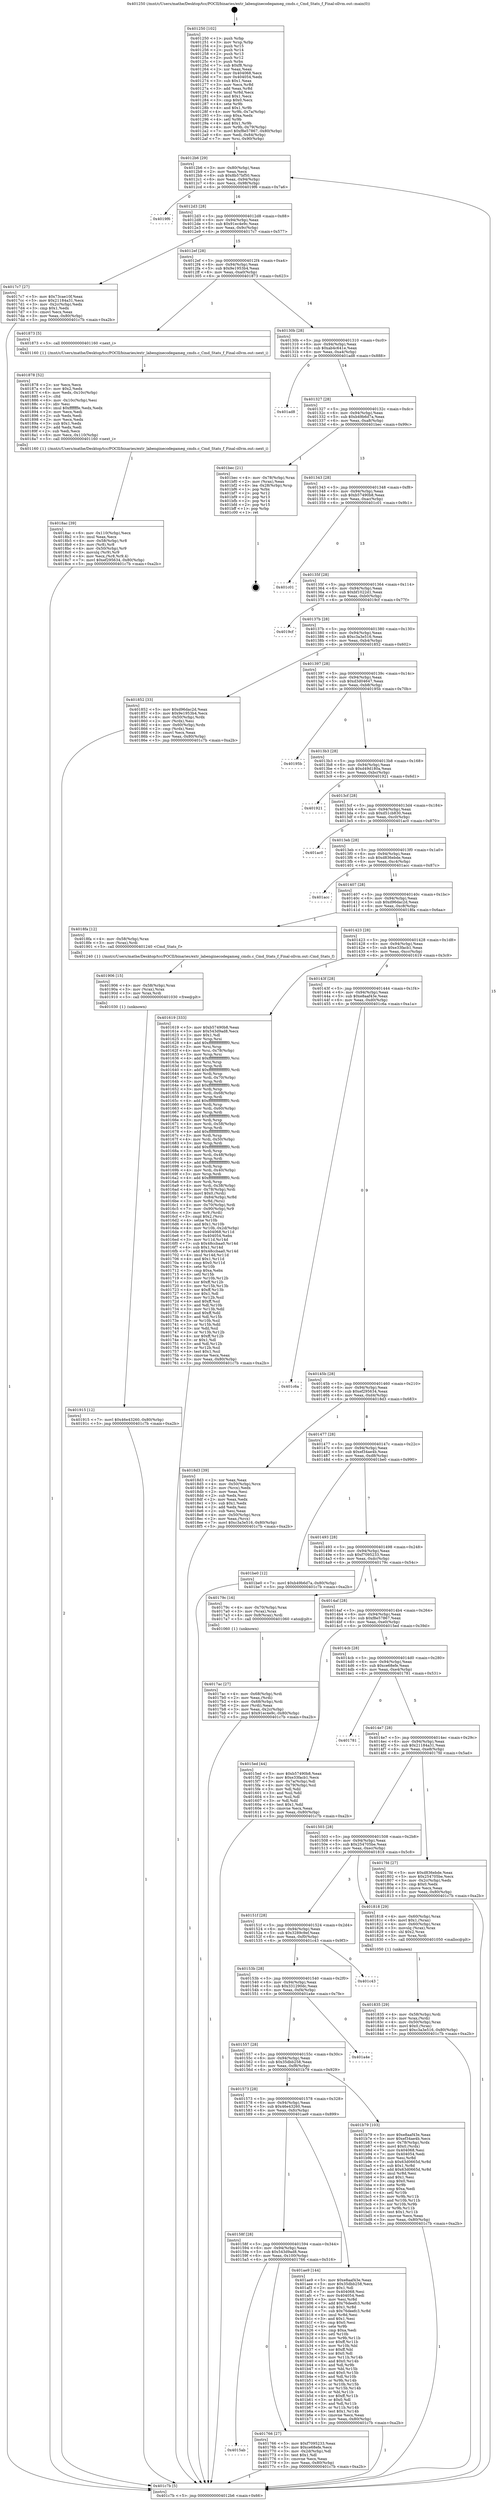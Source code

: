 digraph "0x401250" {
  label = "0x401250 (/mnt/c/Users/mathe/Desktop/tcc/POCII/binaries/extr_labenginecodegameg_cmds.c_Cmd_Stats_f_Final-ollvm.out::main(0))"
  labelloc = "t"
  node[shape=record]

  Entry [label="",width=0.3,height=0.3,shape=circle,fillcolor=black,style=filled]
  "0x4012b6" [label="{
     0x4012b6 [29]\l
     | [instrs]\l
     &nbsp;&nbsp;0x4012b6 \<+3\>: mov -0x80(%rbp),%eax\l
     &nbsp;&nbsp;0x4012b9 \<+2\>: mov %eax,%ecx\l
     &nbsp;&nbsp;0x4012bb \<+6\>: sub $0x8b57bf50,%ecx\l
     &nbsp;&nbsp;0x4012c1 \<+6\>: mov %eax,-0x94(%rbp)\l
     &nbsp;&nbsp;0x4012c7 \<+6\>: mov %ecx,-0x98(%rbp)\l
     &nbsp;&nbsp;0x4012cd \<+6\>: je 00000000004019f6 \<main+0x7a6\>\l
  }"]
  "0x4019f6" [label="{
     0x4019f6\l
  }", style=dashed]
  "0x4012d3" [label="{
     0x4012d3 [28]\l
     | [instrs]\l
     &nbsp;&nbsp;0x4012d3 \<+5\>: jmp 00000000004012d8 \<main+0x88\>\l
     &nbsp;&nbsp;0x4012d8 \<+6\>: mov -0x94(%rbp),%eax\l
     &nbsp;&nbsp;0x4012de \<+5\>: sub $0x91ec4e9c,%eax\l
     &nbsp;&nbsp;0x4012e3 \<+6\>: mov %eax,-0x9c(%rbp)\l
     &nbsp;&nbsp;0x4012e9 \<+6\>: je 00000000004017c7 \<main+0x577\>\l
  }"]
  Exit [label="",width=0.3,height=0.3,shape=circle,fillcolor=black,style=filled,peripheries=2]
  "0x4017c7" [label="{
     0x4017c7 [27]\l
     | [instrs]\l
     &nbsp;&nbsp;0x4017c7 \<+5\>: mov $0x73cae10f,%eax\l
     &nbsp;&nbsp;0x4017cc \<+5\>: mov $0x21184a31,%ecx\l
     &nbsp;&nbsp;0x4017d1 \<+3\>: mov -0x2c(%rbp),%edx\l
     &nbsp;&nbsp;0x4017d4 \<+3\>: cmp $0x1,%edx\l
     &nbsp;&nbsp;0x4017d7 \<+3\>: cmovl %ecx,%eax\l
     &nbsp;&nbsp;0x4017da \<+3\>: mov %eax,-0x80(%rbp)\l
     &nbsp;&nbsp;0x4017dd \<+5\>: jmp 0000000000401c7b \<main+0xa2b\>\l
  }"]
  "0x4012ef" [label="{
     0x4012ef [28]\l
     | [instrs]\l
     &nbsp;&nbsp;0x4012ef \<+5\>: jmp 00000000004012f4 \<main+0xa4\>\l
     &nbsp;&nbsp;0x4012f4 \<+6\>: mov -0x94(%rbp),%eax\l
     &nbsp;&nbsp;0x4012fa \<+5\>: sub $0x9e1953b4,%eax\l
     &nbsp;&nbsp;0x4012ff \<+6\>: mov %eax,-0xa0(%rbp)\l
     &nbsp;&nbsp;0x401305 \<+6\>: je 0000000000401873 \<main+0x623\>\l
  }"]
  "0x401915" [label="{
     0x401915 [12]\l
     | [instrs]\l
     &nbsp;&nbsp;0x401915 \<+7\>: movl $0x46e43260,-0x80(%rbp)\l
     &nbsp;&nbsp;0x40191c \<+5\>: jmp 0000000000401c7b \<main+0xa2b\>\l
  }"]
  "0x401873" [label="{
     0x401873 [5]\l
     | [instrs]\l
     &nbsp;&nbsp;0x401873 \<+5\>: call 0000000000401160 \<next_i\>\l
     | [calls]\l
     &nbsp;&nbsp;0x401160 \{1\} (/mnt/c/Users/mathe/Desktop/tcc/POCII/binaries/extr_labenginecodegameg_cmds.c_Cmd_Stats_f_Final-ollvm.out::next_i)\l
  }"]
  "0x40130b" [label="{
     0x40130b [28]\l
     | [instrs]\l
     &nbsp;&nbsp;0x40130b \<+5\>: jmp 0000000000401310 \<main+0xc0\>\l
     &nbsp;&nbsp;0x401310 \<+6\>: mov -0x94(%rbp),%eax\l
     &nbsp;&nbsp;0x401316 \<+5\>: sub $0xab4c641e,%eax\l
     &nbsp;&nbsp;0x40131b \<+6\>: mov %eax,-0xa4(%rbp)\l
     &nbsp;&nbsp;0x401321 \<+6\>: je 0000000000401ad8 \<main+0x888\>\l
  }"]
  "0x401906" [label="{
     0x401906 [15]\l
     | [instrs]\l
     &nbsp;&nbsp;0x401906 \<+4\>: mov -0x58(%rbp),%rax\l
     &nbsp;&nbsp;0x40190a \<+3\>: mov (%rax),%rax\l
     &nbsp;&nbsp;0x40190d \<+3\>: mov %rax,%rdi\l
     &nbsp;&nbsp;0x401910 \<+5\>: call 0000000000401030 \<free@plt\>\l
     | [calls]\l
     &nbsp;&nbsp;0x401030 \{1\} (unknown)\l
  }"]
  "0x401ad8" [label="{
     0x401ad8\l
  }", style=dashed]
  "0x401327" [label="{
     0x401327 [28]\l
     | [instrs]\l
     &nbsp;&nbsp;0x401327 \<+5\>: jmp 000000000040132c \<main+0xdc\>\l
     &nbsp;&nbsp;0x40132c \<+6\>: mov -0x94(%rbp),%eax\l
     &nbsp;&nbsp;0x401332 \<+5\>: sub $0xb49b6d7a,%eax\l
     &nbsp;&nbsp;0x401337 \<+6\>: mov %eax,-0xa8(%rbp)\l
     &nbsp;&nbsp;0x40133d \<+6\>: je 0000000000401bec \<main+0x99c\>\l
  }"]
  "0x4018ac" [label="{
     0x4018ac [39]\l
     | [instrs]\l
     &nbsp;&nbsp;0x4018ac \<+6\>: mov -0x110(%rbp),%ecx\l
     &nbsp;&nbsp;0x4018b2 \<+3\>: imul %eax,%ecx\l
     &nbsp;&nbsp;0x4018b5 \<+4\>: mov -0x58(%rbp),%r8\l
     &nbsp;&nbsp;0x4018b9 \<+3\>: mov (%r8),%r8\l
     &nbsp;&nbsp;0x4018bc \<+4\>: mov -0x50(%rbp),%r9\l
     &nbsp;&nbsp;0x4018c0 \<+3\>: movslq (%r9),%r9\l
     &nbsp;&nbsp;0x4018c3 \<+4\>: mov %ecx,(%r8,%r9,4)\l
     &nbsp;&nbsp;0x4018c7 \<+7\>: movl $0xef295634,-0x80(%rbp)\l
     &nbsp;&nbsp;0x4018ce \<+5\>: jmp 0000000000401c7b \<main+0xa2b\>\l
  }"]
  "0x401bec" [label="{
     0x401bec [21]\l
     | [instrs]\l
     &nbsp;&nbsp;0x401bec \<+4\>: mov -0x78(%rbp),%rax\l
     &nbsp;&nbsp;0x401bf0 \<+2\>: mov (%rax),%eax\l
     &nbsp;&nbsp;0x401bf2 \<+4\>: lea -0x28(%rbp),%rsp\l
     &nbsp;&nbsp;0x401bf6 \<+1\>: pop %rbx\l
     &nbsp;&nbsp;0x401bf7 \<+2\>: pop %r12\l
     &nbsp;&nbsp;0x401bf9 \<+2\>: pop %r13\l
     &nbsp;&nbsp;0x401bfb \<+2\>: pop %r14\l
     &nbsp;&nbsp;0x401bfd \<+2\>: pop %r15\l
     &nbsp;&nbsp;0x401bff \<+1\>: pop %rbp\l
     &nbsp;&nbsp;0x401c00 \<+1\>: ret\l
  }"]
  "0x401343" [label="{
     0x401343 [28]\l
     | [instrs]\l
     &nbsp;&nbsp;0x401343 \<+5\>: jmp 0000000000401348 \<main+0xf8\>\l
     &nbsp;&nbsp;0x401348 \<+6\>: mov -0x94(%rbp),%eax\l
     &nbsp;&nbsp;0x40134e \<+5\>: sub $0xb57490b8,%eax\l
     &nbsp;&nbsp;0x401353 \<+6\>: mov %eax,-0xac(%rbp)\l
     &nbsp;&nbsp;0x401359 \<+6\>: je 0000000000401c01 \<main+0x9b1\>\l
  }"]
  "0x401878" [label="{
     0x401878 [52]\l
     | [instrs]\l
     &nbsp;&nbsp;0x401878 \<+2\>: xor %ecx,%ecx\l
     &nbsp;&nbsp;0x40187a \<+5\>: mov $0x2,%edx\l
     &nbsp;&nbsp;0x40187f \<+6\>: mov %edx,-0x10c(%rbp)\l
     &nbsp;&nbsp;0x401885 \<+1\>: cltd\l
     &nbsp;&nbsp;0x401886 \<+6\>: mov -0x10c(%rbp),%esi\l
     &nbsp;&nbsp;0x40188c \<+2\>: idiv %esi\l
     &nbsp;&nbsp;0x40188e \<+6\>: imul $0xfffffffe,%edx,%edx\l
     &nbsp;&nbsp;0x401894 \<+2\>: mov %ecx,%edi\l
     &nbsp;&nbsp;0x401896 \<+2\>: sub %edx,%edi\l
     &nbsp;&nbsp;0x401898 \<+2\>: mov %ecx,%edx\l
     &nbsp;&nbsp;0x40189a \<+3\>: sub $0x1,%edx\l
     &nbsp;&nbsp;0x40189d \<+2\>: add %edx,%edi\l
     &nbsp;&nbsp;0x40189f \<+2\>: sub %edi,%ecx\l
     &nbsp;&nbsp;0x4018a1 \<+6\>: mov %ecx,-0x110(%rbp)\l
     &nbsp;&nbsp;0x4018a7 \<+5\>: call 0000000000401160 \<next_i\>\l
     | [calls]\l
     &nbsp;&nbsp;0x401160 \{1\} (/mnt/c/Users/mathe/Desktop/tcc/POCII/binaries/extr_labenginecodegameg_cmds.c_Cmd_Stats_f_Final-ollvm.out::next_i)\l
  }"]
  "0x401c01" [label="{
     0x401c01\l
  }", style=dashed]
  "0x40135f" [label="{
     0x40135f [28]\l
     | [instrs]\l
     &nbsp;&nbsp;0x40135f \<+5\>: jmp 0000000000401364 \<main+0x114\>\l
     &nbsp;&nbsp;0x401364 \<+6\>: mov -0x94(%rbp),%eax\l
     &nbsp;&nbsp;0x40136a \<+5\>: sub $0xbf1022d1,%eax\l
     &nbsp;&nbsp;0x40136f \<+6\>: mov %eax,-0xb0(%rbp)\l
     &nbsp;&nbsp;0x401375 \<+6\>: je 00000000004019cf \<main+0x77f\>\l
  }"]
  "0x401835" [label="{
     0x401835 [29]\l
     | [instrs]\l
     &nbsp;&nbsp;0x401835 \<+4\>: mov -0x58(%rbp),%rdi\l
     &nbsp;&nbsp;0x401839 \<+3\>: mov %rax,(%rdi)\l
     &nbsp;&nbsp;0x40183c \<+4\>: mov -0x50(%rbp),%rax\l
     &nbsp;&nbsp;0x401840 \<+6\>: movl $0x0,(%rax)\l
     &nbsp;&nbsp;0x401846 \<+7\>: movl $0xc3a3e516,-0x80(%rbp)\l
     &nbsp;&nbsp;0x40184d \<+5\>: jmp 0000000000401c7b \<main+0xa2b\>\l
  }"]
  "0x4019cf" [label="{
     0x4019cf\l
  }", style=dashed]
  "0x40137b" [label="{
     0x40137b [28]\l
     | [instrs]\l
     &nbsp;&nbsp;0x40137b \<+5\>: jmp 0000000000401380 \<main+0x130\>\l
     &nbsp;&nbsp;0x401380 \<+6\>: mov -0x94(%rbp),%eax\l
     &nbsp;&nbsp;0x401386 \<+5\>: sub $0xc3a3e516,%eax\l
     &nbsp;&nbsp;0x40138b \<+6\>: mov %eax,-0xb4(%rbp)\l
     &nbsp;&nbsp;0x401391 \<+6\>: je 0000000000401852 \<main+0x602\>\l
  }"]
  "0x4017ac" [label="{
     0x4017ac [27]\l
     | [instrs]\l
     &nbsp;&nbsp;0x4017ac \<+4\>: mov -0x68(%rbp),%rdi\l
     &nbsp;&nbsp;0x4017b0 \<+2\>: mov %eax,(%rdi)\l
     &nbsp;&nbsp;0x4017b2 \<+4\>: mov -0x68(%rbp),%rdi\l
     &nbsp;&nbsp;0x4017b6 \<+2\>: mov (%rdi),%eax\l
     &nbsp;&nbsp;0x4017b8 \<+3\>: mov %eax,-0x2c(%rbp)\l
     &nbsp;&nbsp;0x4017bb \<+7\>: movl $0x91ec4e9c,-0x80(%rbp)\l
     &nbsp;&nbsp;0x4017c2 \<+5\>: jmp 0000000000401c7b \<main+0xa2b\>\l
  }"]
  "0x401852" [label="{
     0x401852 [33]\l
     | [instrs]\l
     &nbsp;&nbsp;0x401852 \<+5\>: mov $0xd96dac2d,%eax\l
     &nbsp;&nbsp;0x401857 \<+5\>: mov $0x9e1953b4,%ecx\l
     &nbsp;&nbsp;0x40185c \<+4\>: mov -0x50(%rbp),%rdx\l
     &nbsp;&nbsp;0x401860 \<+2\>: mov (%rdx),%esi\l
     &nbsp;&nbsp;0x401862 \<+4\>: mov -0x60(%rbp),%rdx\l
     &nbsp;&nbsp;0x401866 \<+2\>: cmp (%rdx),%esi\l
     &nbsp;&nbsp;0x401868 \<+3\>: cmovl %ecx,%eax\l
     &nbsp;&nbsp;0x40186b \<+3\>: mov %eax,-0x80(%rbp)\l
     &nbsp;&nbsp;0x40186e \<+5\>: jmp 0000000000401c7b \<main+0xa2b\>\l
  }"]
  "0x401397" [label="{
     0x401397 [28]\l
     | [instrs]\l
     &nbsp;&nbsp;0x401397 \<+5\>: jmp 000000000040139c \<main+0x14c\>\l
     &nbsp;&nbsp;0x40139c \<+6\>: mov -0x94(%rbp),%eax\l
     &nbsp;&nbsp;0x4013a2 \<+5\>: sub $0xd3d04647,%eax\l
     &nbsp;&nbsp;0x4013a7 \<+6\>: mov %eax,-0xb8(%rbp)\l
     &nbsp;&nbsp;0x4013ad \<+6\>: je 000000000040195b \<main+0x70b\>\l
  }"]
  "0x4015ab" [label="{
     0x4015ab\l
  }", style=dashed]
  "0x40195b" [label="{
     0x40195b\l
  }", style=dashed]
  "0x4013b3" [label="{
     0x4013b3 [28]\l
     | [instrs]\l
     &nbsp;&nbsp;0x4013b3 \<+5\>: jmp 00000000004013b8 \<main+0x168\>\l
     &nbsp;&nbsp;0x4013b8 \<+6\>: mov -0x94(%rbp),%eax\l
     &nbsp;&nbsp;0x4013be \<+5\>: sub $0xd49d180a,%eax\l
     &nbsp;&nbsp;0x4013c3 \<+6\>: mov %eax,-0xbc(%rbp)\l
     &nbsp;&nbsp;0x4013c9 \<+6\>: je 0000000000401921 \<main+0x6d1\>\l
  }"]
  "0x401766" [label="{
     0x401766 [27]\l
     | [instrs]\l
     &nbsp;&nbsp;0x401766 \<+5\>: mov $0xf7095233,%eax\l
     &nbsp;&nbsp;0x40176b \<+5\>: mov $0xce68efe,%ecx\l
     &nbsp;&nbsp;0x401770 \<+3\>: mov -0x2d(%rbp),%dl\l
     &nbsp;&nbsp;0x401773 \<+3\>: test $0x1,%dl\l
     &nbsp;&nbsp;0x401776 \<+3\>: cmovne %ecx,%eax\l
     &nbsp;&nbsp;0x401779 \<+3\>: mov %eax,-0x80(%rbp)\l
     &nbsp;&nbsp;0x40177c \<+5\>: jmp 0000000000401c7b \<main+0xa2b\>\l
  }"]
  "0x401921" [label="{
     0x401921\l
  }", style=dashed]
  "0x4013cf" [label="{
     0x4013cf [28]\l
     | [instrs]\l
     &nbsp;&nbsp;0x4013cf \<+5\>: jmp 00000000004013d4 \<main+0x184\>\l
     &nbsp;&nbsp;0x4013d4 \<+6\>: mov -0x94(%rbp),%eax\l
     &nbsp;&nbsp;0x4013da \<+5\>: sub $0xd51cb830,%eax\l
     &nbsp;&nbsp;0x4013df \<+6\>: mov %eax,-0xc0(%rbp)\l
     &nbsp;&nbsp;0x4013e5 \<+6\>: je 0000000000401ac0 \<main+0x870\>\l
  }"]
  "0x40158f" [label="{
     0x40158f [28]\l
     | [instrs]\l
     &nbsp;&nbsp;0x40158f \<+5\>: jmp 0000000000401594 \<main+0x344\>\l
     &nbsp;&nbsp;0x401594 \<+6\>: mov -0x94(%rbp),%eax\l
     &nbsp;&nbsp;0x40159a \<+5\>: sub $0x543d9ad8,%eax\l
     &nbsp;&nbsp;0x40159f \<+6\>: mov %eax,-0x100(%rbp)\l
     &nbsp;&nbsp;0x4015a5 \<+6\>: je 0000000000401766 \<main+0x516\>\l
  }"]
  "0x401ac0" [label="{
     0x401ac0\l
  }", style=dashed]
  "0x4013eb" [label="{
     0x4013eb [28]\l
     | [instrs]\l
     &nbsp;&nbsp;0x4013eb \<+5\>: jmp 00000000004013f0 \<main+0x1a0\>\l
     &nbsp;&nbsp;0x4013f0 \<+6\>: mov -0x94(%rbp),%eax\l
     &nbsp;&nbsp;0x4013f6 \<+5\>: sub $0xd836ebde,%eax\l
     &nbsp;&nbsp;0x4013fb \<+6\>: mov %eax,-0xc4(%rbp)\l
     &nbsp;&nbsp;0x401401 \<+6\>: je 0000000000401acc \<main+0x87c\>\l
  }"]
  "0x401ae9" [label="{
     0x401ae9 [144]\l
     | [instrs]\l
     &nbsp;&nbsp;0x401ae9 \<+5\>: mov $0xe8aaf43e,%eax\l
     &nbsp;&nbsp;0x401aee \<+5\>: mov $0x35dbb258,%ecx\l
     &nbsp;&nbsp;0x401af3 \<+2\>: mov $0x1,%dl\l
     &nbsp;&nbsp;0x401af5 \<+7\>: mov 0x404068,%esi\l
     &nbsp;&nbsp;0x401afc \<+7\>: mov 0x404054,%edi\l
     &nbsp;&nbsp;0x401b03 \<+3\>: mov %esi,%r8d\l
     &nbsp;&nbsp;0x401b06 \<+7\>: add $0x76deefc3,%r8d\l
     &nbsp;&nbsp;0x401b0d \<+4\>: sub $0x1,%r8d\l
     &nbsp;&nbsp;0x401b11 \<+7\>: sub $0x76deefc3,%r8d\l
     &nbsp;&nbsp;0x401b18 \<+4\>: imul %r8d,%esi\l
     &nbsp;&nbsp;0x401b1c \<+3\>: and $0x1,%esi\l
     &nbsp;&nbsp;0x401b1f \<+3\>: cmp $0x0,%esi\l
     &nbsp;&nbsp;0x401b22 \<+4\>: sete %r9b\l
     &nbsp;&nbsp;0x401b26 \<+3\>: cmp $0xa,%edi\l
     &nbsp;&nbsp;0x401b29 \<+4\>: setl %r10b\l
     &nbsp;&nbsp;0x401b2d \<+3\>: mov %r9b,%r11b\l
     &nbsp;&nbsp;0x401b30 \<+4\>: xor $0xff,%r11b\l
     &nbsp;&nbsp;0x401b34 \<+3\>: mov %r10b,%bl\l
     &nbsp;&nbsp;0x401b37 \<+3\>: xor $0xff,%bl\l
     &nbsp;&nbsp;0x401b3a \<+3\>: xor $0x0,%dl\l
     &nbsp;&nbsp;0x401b3d \<+3\>: mov %r11b,%r14b\l
     &nbsp;&nbsp;0x401b40 \<+4\>: and $0x0,%r14b\l
     &nbsp;&nbsp;0x401b44 \<+3\>: and %dl,%r9b\l
     &nbsp;&nbsp;0x401b47 \<+3\>: mov %bl,%r15b\l
     &nbsp;&nbsp;0x401b4a \<+4\>: and $0x0,%r15b\l
     &nbsp;&nbsp;0x401b4e \<+3\>: and %dl,%r10b\l
     &nbsp;&nbsp;0x401b51 \<+3\>: or %r9b,%r14b\l
     &nbsp;&nbsp;0x401b54 \<+3\>: or %r10b,%r15b\l
     &nbsp;&nbsp;0x401b57 \<+3\>: xor %r15b,%r14b\l
     &nbsp;&nbsp;0x401b5a \<+3\>: or %bl,%r11b\l
     &nbsp;&nbsp;0x401b5d \<+4\>: xor $0xff,%r11b\l
     &nbsp;&nbsp;0x401b61 \<+3\>: or $0x0,%dl\l
     &nbsp;&nbsp;0x401b64 \<+3\>: and %dl,%r11b\l
     &nbsp;&nbsp;0x401b67 \<+3\>: or %r11b,%r14b\l
     &nbsp;&nbsp;0x401b6a \<+4\>: test $0x1,%r14b\l
     &nbsp;&nbsp;0x401b6e \<+3\>: cmovne %ecx,%eax\l
     &nbsp;&nbsp;0x401b71 \<+3\>: mov %eax,-0x80(%rbp)\l
     &nbsp;&nbsp;0x401b74 \<+5\>: jmp 0000000000401c7b \<main+0xa2b\>\l
  }"]
  "0x401acc" [label="{
     0x401acc\l
  }", style=dashed]
  "0x401407" [label="{
     0x401407 [28]\l
     | [instrs]\l
     &nbsp;&nbsp;0x401407 \<+5\>: jmp 000000000040140c \<main+0x1bc\>\l
     &nbsp;&nbsp;0x40140c \<+6\>: mov -0x94(%rbp),%eax\l
     &nbsp;&nbsp;0x401412 \<+5\>: sub $0xd96dac2d,%eax\l
     &nbsp;&nbsp;0x401417 \<+6\>: mov %eax,-0xc8(%rbp)\l
     &nbsp;&nbsp;0x40141d \<+6\>: je 00000000004018fa \<main+0x6aa\>\l
  }"]
  "0x401573" [label="{
     0x401573 [28]\l
     | [instrs]\l
     &nbsp;&nbsp;0x401573 \<+5\>: jmp 0000000000401578 \<main+0x328\>\l
     &nbsp;&nbsp;0x401578 \<+6\>: mov -0x94(%rbp),%eax\l
     &nbsp;&nbsp;0x40157e \<+5\>: sub $0x46e43260,%eax\l
     &nbsp;&nbsp;0x401583 \<+6\>: mov %eax,-0xfc(%rbp)\l
     &nbsp;&nbsp;0x401589 \<+6\>: je 0000000000401ae9 \<main+0x899\>\l
  }"]
  "0x4018fa" [label="{
     0x4018fa [12]\l
     | [instrs]\l
     &nbsp;&nbsp;0x4018fa \<+4\>: mov -0x58(%rbp),%rax\l
     &nbsp;&nbsp;0x4018fe \<+3\>: mov (%rax),%rdi\l
     &nbsp;&nbsp;0x401901 \<+5\>: call 0000000000401240 \<Cmd_Stats_f\>\l
     | [calls]\l
     &nbsp;&nbsp;0x401240 \{1\} (/mnt/c/Users/mathe/Desktop/tcc/POCII/binaries/extr_labenginecodegameg_cmds.c_Cmd_Stats_f_Final-ollvm.out::Cmd_Stats_f)\l
  }"]
  "0x401423" [label="{
     0x401423 [28]\l
     | [instrs]\l
     &nbsp;&nbsp;0x401423 \<+5\>: jmp 0000000000401428 \<main+0x1d8\>\l
     &nbsp;&nbsp;0x401428 \<+6\>: mov -0x94(%rbp),%eax\l
     &nbsp;&nbsp;0x40142e \<+5\>: sub $0xe33facb1,%eax\l
     &nbsp;&nbsp;0x401433 \<+6\>: mov %eax,-0xcc(%rbp)\l
     &nbsp;&nbsp;0x401439 \<+6\>: je 0000000000401619 \<main+0x3c9\>\l
  }"]
  "0x401b79" [label="{
     0x401b79 [103]\l
     | [instrs]\l
     &nbsp;&nbsp;0x401b79 \<+5\>: mov $0xe8aaf43e,%eax\l
     &nbsp;&nbsp;0x401b7e \<+5\>: mov $0xef34ae4b,%ecx\l
     &nbsp;&nbsp;0x401b83 \<+4\>: mov -0x78(%rbp),%rdx\l
     &nbsp;&nbsp;0x401b87 \<+6\>: movl $0x0,(%rdx)\l
     &nbsp;&nbsp;0x401b8d \<+7\>: mov 0x404068,%esi\l
     &nbsp;&nbsp;0x401b94 \<+7\>: mov 0x404054,%edi\l
     &nbsp;&nbsp;0x401b9b \<+3\>: mov %esi,%r8d\l
     &nbsp;&nbsp;0x401b9e \<+7\>: sub $0x63d0665d,%r8d\l
     &nbsp;&nbsp;0x401ba5 \<+4\>: sub $0x1,%r8d\l
     &nbsp;&nbsp;0x401ba9 \<+7\>: add $0x63d0665d,%r8d\l
     &nbsp;&nbsp;0x401bb0 \<+4\>: imul %r8d,%esi\l
     &nbsp;&nbsp;0x401bb4 \<+3\>: and $0x1,%esi\l
     &nbsp;&nbsp;0x401bb7 \<+3\>: cmp $0x0,%esi\l
     &nbsp;&nbsp;0x401bba \<+4\>: sete %r9b\l
     &nbsp;&nbsp;0x401bbe \<+3\>: cmp $0xa,%edi\l
     &nbsp;&nbsp;0x401bc1 \<+4\>: setl %r10b\l
     &nbsp;&nbsp;0x401bc5 \<+3\>: mov %r9b,%r11b\l
     &nbsp;&nbsp;0x401bc8 \<+3\>: and %r10b,%r11b\l
     &nbsp;&nbsp;0x401bcb \<+3\>: xor %r10b,%r9b\l
     &nbsp;&nbsp;0x401bce \<+3\>: or %r9b,%r11b\l
     &nbsp;&nbsp;0x401bd1 \<+4\>: test $0x1,%r11b\l
     &nbsp;&nbsp;0x401bd5 \<+3\>: cmovne %ecx,%eax\l
     &nbsp;&nbsp;0x401bd8 \<+3\>: mov %eax,-0x80(%rbp)\l
     &nbsp;&nbsp;0x401bdb \<+5\>: jmp 0000000000401c7b \<main+0xa2b\>\l
  }"]
  "0x401619" [label="{
     0x401619 [333]\l
     | [instrs]\l
     &nbsp;&nbsp;0x401619 \<+5\>: mov $0xb57490b8,%eax\l
     &nbsp;&nbsp;0x40161e \<+5\>: mov $0x543d9ad8,%ecx\l
     &nbsp;&nbsp;0x401623 \<+2\>: mov $0x1,%dl\l
     &nbsp;&nbsp;0x401625 \<+3\>: mov %rsp,%rsi\l
     &nbsp;&nbsp;0x401628 \<+4\>: add $0xfffffffffffffff0,%rsi\l
     &nbsp;&nbsp;0x40162c \<+3\>: mov %rsi,%rsp\l
     &nbsp;&nbsp;0x40162f \<+4\>: mov %rsi,-0x78(%rbp)\l
     &nbsp;&nbsp;0x401633 \<+3\>: mov %rsp,%rsi\l
     &nbsp;&nbsp;0x401636 \<+4\>: add $0xfffffffffffffff0,%rsi\l
     &nbsp;&nbsp;0x40163a \<+3\>: mov %rsi,%rsp\l
     &nbsp;&nbsp;0x40163d \<+3\>: mov %rsp,%rdi\l
     &nbsp;&nbsp;0x401640 \<+4\>: add $0xfffffffffffffff0,%rdi\l
     &nbsp;&nbsp;0x401644 \<+3\>: mov %rdi,%rsp\l
     &nbsp;&nbsp;0x401647 \<+4\>: mov %rdi,-0x70(%rbp)\l
     &nbsp;&nbsp;0x40164b \<+3\>: mov %rsp,%rdi\l
     &nbsp;&nbsp;0x40164e \<+4\>: add $0xfffffffffffffff0,%rdi\l
     &nbsp;&nbsp;0x401652 \<+3\>: mov %rdi,%rsp\l
     &nbsp;&nbsp;0x401655 \<+4\>: mov %rdi,-0x68(%rbp)\l
     &nbsp;&nbsp;0x401659 \<+3\>: mov %rsp,%rdi\l
     &nbsp;&nbsp;0x40165c \<+4\>: add $0xfffffffffffffff0,%rdi\l
     &nbsp;&nbsp;0x401660 \<+3\>: mov %rdi,%rsp\l
     &nbsp;&nbsp;0x401663 \<+4\>: mov %rdi,-0x60(%rbp)\l
     &nbsp;&nbsp;0x401667 \<+3\>: mov %rsp,%rdi\l
     &nbsp;&nbsp;0x40166a \<+4\>: add $0xfffffffffffffff0,%rdi\l
     &nbsp;&nbsp;0x40166e \<+3\>: mov %rdi,%rsp\l
     &nbsp;&nbsp;0x401671 \<+4\>: mov %rdi,-0x58(%rbp)\l
     &nbsp;&nbsp;0x401675 \<+3\>: mov %rsp,%rdi\l
     &nbsp;&nbsp;0x401678 \<+4\>: add $0xfffffffffffffff0,%rdi\l
     &nbsp;&nbsp;0x40167c \<+3\>: mov %rdi,%rsp\l
     &nbsp;&nbsp;0x40167f \<+4\>: mov %rdi,-0x50(%rbp)\l
     &nbsp;&nbsp;0x401683 \<+3\>: mov %rsp,%rdi\l
     &nbsp;&nbsp;0x401686 \<+4\>: add $0xfffffffffffffff0,%rdi\l
     &nbsp;&nbsp;0x40168a \<+3\>: mov %rdi,%rsp\l
     &nbsp;&nbsp;0x40168d \<+4\>: mov %rdi,-0x48(%rbp)\l
     &nbsp;&nbsp;0x401691 \<+3\>: mov %rsp,%rdi\l
     &nbsp;&nbsp;0x401694 \<+4\>: add $0xfffffffffffffff0,%rdi\l
     &nbsp;&nbsp;0x401698 \<+3\>: mov %rdi,%rsp\l
     &nbsp;&nbsp;0x40169b \<+4\>: mov %rdi,-0x40(%rbp)\l
     &nbsp;&nbsp;0x40169f \<+3\>: mov %rsp,%rdi\l
     &nbsp;&nbsp;0x4016a2 \<+4\>: add $0xfffffffffffffff0,%rdi\l
     &nbsp;&nbsp;0x4016a6 \<+3\>: mov %rdi,%rsp\l
     &nbsp;&nbsp;0x4016a9 \<+4\>: mov %rdi,-0x38(%rbp)\l
     &nbsp;&nbsp;0x4016ad \<+4\>: mov -0x78(%rbp),%rdi\l
     &nbsp;&nbsp;0x4016b1 \<+6\>: movl $0x0,(%rdi)\l
     &nbsp;&nbsp;0x4016b7 \<+7\>: mov -0x84(%rbp),%r8d\l
     &nbsp;&nbsp;0x4016be \<+3\>: mov %r8d,(%rsi)\l
     &nbsp;&nbsp;0x4016c1 \<+4\>: mov -0x70(%rbp),%rdi\l
     &nbsp;&nbsp;0x4016c5 \<+7\>: mov -0x90(%rbp),%r9\l
     &nbsp;&nbsp;0x4016cc \<+3\>: mov %r9,(%rdi)\l
     &nbsp;&nbsp;0x4016cf \<+3\>: cmpl $0x2,(%rsi)\l
     &nbsp;&nbsp;0x4016d2 \<+4\>: setne %r10b\l
     &nbsp;&nbsp;0x4016d6 \<+4\>: and $0x1,%r10b\l
     &nbsp;&nbsp;0x4016da \<+4\>: mov %r10b,-0x2d(%rbp)\l
     &nbsp;&nbsp;0x4016de \<+8\>: mov 0x404068,%r11d\l
     &nbsp;&nbsp;0x4016e6 \<+7\>: mov 0x404054,%ebx\l
     &nbsp;&nbsp;0x4016ed \<+3\>: mov %r11d,%r14d\l
     &nbsp;&nbsp;0x4016f0 \<+7\>: sub $0x48ccbaa0,%r14d\l
     &nbsp;&nbsp;0x4016f7 \<+4\>: sub $0x1,%r14d\l
     &nbsp;&nbsp;0x4016fb \<+7\>: add $0x48ccbaa0,%r14d\l
     &nbsp;&nbsp;0x401702 \<+4\>: imul %r14d,%r11d\l
     &nbsp;&nbsp;0x401706 \<+4\>: and $0x1,%r11d\l
     &nbsp;&nbsp;0x40170a \<+4\>: cmp $0x0,%r11d\l
     &nbsp;&nbsp;0x40170e \<+4\>: sete %r10b\l
     &nbsp;&nbsp;0x401712 \<+3\>: cmp $0xa,%ebx\l
     &nbsp;&nbsp;0x401715 \<+4\>: setl %r15b\l
     &nbsp;&nbsp;0x401719 \<+3\>: mov %r10b,%r12b\l
     &nbsp;&nbsp;0x40171c \<+4\>: xor $0xff,%r12b\l
     &nbsp;&nbsp;0x401720 \<+3\>: mov %r15b,%r13b\l
     &nbsp;&nbsp;0x401723 \<+4\>: xor $0xff,%r13b\l
     &nbsp;&nbsp;0x401727 \<+3\>: xor $0x1,%dl\l
     &nbsp;&nbsp;0x40172a \<+3\>: mov %r12b,%sil\l
     &nbsp;&nbsp;0x40172d \<+4\>: and $0xff,%sil\l
     &nbsp;&nbsp;0x401731 \<+3\>: and %dl,%r10b\l
     &nbsp;&nbsp;0x401734 \<+3\>: mov %r13b,%dil\l
     &nbsp;&nbsp;0x401737 \<+4\>: and $0xff,%dil\l
     &nbsp;&nbsp;0x40173b \<+3\>: and %dl,%r15b\l
     &nbsp;&nbsp;0x40173e \<+3\>: or %r10b,%sil\l
     &nbsp;&nbsp;0x401741 \<+3\>: or %r15b,%dil\l
     &nbsp;&nbsp;0x401744 \<+3\>: xor %dil,%sil\l
     &nbsp;&nbsp;0x401747 \<+3\>: or %r13b,%r12b\l
     &nbsp;&nbsp;0x40174a \<+4\>: xor $0xff,%r12b\l
     &nbsp;&nbsp;0x40174e \<+3\>: or $0x1,%dl\l
     &nbsp;&nbsp;0x401751 \<+3\>: and %dl,%r12b\l
     &nbsp;&nbsp;0x401754 \<+3\>: or %r12b,%sil\l
     &nbsp;&nbsp;0x401757 \<+4\>: test $0x1,%sil\l
     &nbsp;&nbsp;0x40175b \<+3\>: cmovne %ecx,%eax\l
     &nbsp;&nbsp;0x40175e \<+3\>: mov %eax,-0x80(%rbp)\l
     &nbsp;&nbsp;0x401761 \<+5\>: jmp 0000000000401c7b \<main+0xa2b\>\l
  }"]
  "0x40143f" [label="{
     0x40143f [28]\l
     | [instrs]\l
     &nbsp;&nbsp;0x40143f \<+5\>: jmp 0000000000401444 \<main+0x1f4\>\l
     &nbsp;&nbsp;0x401444 \<+6\>: mov -0x94(%rbp),%eax\l
     &nbsp;&nbsp;0x40144a \<+5\>: sub $0xe8aaf43e,%eax\l
     &nbsp;&nbsp;0x40144f \<+6\>: mov %eax,-0xd0(%rbp)\l
     &nbsp;&nbsp;0x401455 \<+6\>: je 0000000000401c6a \<main+0xa1a\>\l
  }"]
  "0x401557" [label="{
     0x401557 [28]\l
     | [instrs]\l
     &nbsp;&nbsp;0x401557 \<+5\>: jmp 000000000040155c \<main+0x30c\>\l
     &nbsp;&nbsp;0x40155c \<+6\>: mov -0x94(%rbp),%eax\l
     &nbsp;&nbsp;0x401562 \<+5\>: sub $0x35dbb258,%eax\l
     &nbsp;&nbsp;0x401567 \<+6\>: mov %eax,-0xf8(%rbp)\l
     &nbsp;&nbsp;0x40156d \<+6\>: je 0000000000401b79 \<main+0x929\>\l
  }"]
  "0x401c6a" [label="{
     0x401c6a\l
  }", style=dashed]
  "0x40145b" [label="{
     0x40145b [28]\l
     | [instrs]\l
     &nbsp;&nbsp;0x40145b \<+5\>: jmp 0000000000401460 \<main+0x210\>\l
     &nbsp;&nbsp;0x401460 \<+6\>: mov -0x94(%rbp),%eax\l
     &nbsp;&nbsp;0x401466 \<+5\>: sub $0xef295634,%eax\l
     &nbsp;&nbsp;0x40146b \<+6\>: mov %eax,-0xd4(%rbp)\l
     &nbsp;&nbsp;0x401471 \<+6\>: je 00000000004018d3 \<main+0x683\>\l
  }"]
  "0x401a4e" [label="{
     0x401a4e\l
  }", style=dashed]
  "0x4018d3" [label="{
     0x4018d3 [39]\l
     | [instrs]\l
     &nbsp;&nbsp;0x4018d3 \<+2\>: xor %eax,%eax\l
     &nbsp;&nbsp;0x4018d5 \<+4\>: mov -0x50(%rbp),%rcx\l
     &nbsp;&nbsp;0x4018d9 \<+2\>: mov (%rcx),%edx\l
     &nbsp;&nbsp;0x4018db \<+2\>: mov %eax,%esi\l
     &nbsp;&nbsp;0x4018dd \<+2\>: sub %edx,%esi\l
     &nbsp;&nbsp;0x4018df \<+2\>: mov %eax,%edx\l
     &nbsp;&nbsp;0x4018e1 \<+3\>: sub $0x1,%edx\l
     &nbsp;&nbsp;0x4018e4 \<+2\>: add %edx,%esi\l
     &nbsp;&nbsp;0x4018e6 \<+2\>: sub %esi,%eax\l
     &nbsp;&nbsp;0x4018e8 \<+4\>: mov -0x50(%rbp),%rcx\l
     &nbsp;&nbsp;0x4018ec \<+2\>: mov %eax,(%rcx)\l
     &nbsp;&nbsp;0x4018ee \<+7\>: movl $0xc3a3e516,-0x80(%rbp)\l
     &nbsp;&nbsp;0x4018f5 \<+5\>: jmp 0000000000401c7b \<main+0xa2b\>\l
  }"]
  "0x401477" [label="{
     0x401477 [28]\l
     | [instrs]\l
     &nbsp;&nbsp;0x401477 \<+5\>: jmp 000000000040147c \<main+0x22c\>\l
     &nbsp;&nbsp;0x40147c \<+6\>: mov -0x94(%rbp),%eax\l
     &nbsp;&nbsp;0x401482 \<+5\>: sub $0xef34ae4b,%eax\l
     &nbsp;&nbsp;0x401487 \<+6\>: mov %eax,-0xd8(%rbp)\l
     &nbsp;&nbsp;0x40148d \<+6\>: je 0000000000401be0 \<main+0x990\>\l
  }"]
  "0x40153b" [label="{
     0x40153b [28]\l
     | [instrs]\l
     &nbsp;&nbsp;0x40153b \<+5\>: jmp 0000000000401540 \<main+0x2f0\>\l
     &nbsp;&nbsp;0x401540 \<+6\>: mov -0x94(%rbp),%eax\l
     &nbsp;&nbsp;0x401546 \<+5\>: sub $0x331290dc,%eax\l
     &nbsp;&nbsp;0x40154b \<+6\>: mov %eax,-0xf4(%rbp)\l
     &nbsp;&nbsp;0x401551 \<+6\>: je 0000000000401a4e \<main+0x7fe\>\l
  }"]
  "0x401be0" [label="{
     0x401be0 [12]\l
     | [instrs]\l
     &nbsp;&nbsp;0x401be0 \<+7\>: movl $0xb49b6d7a,-0x80(%rbp)\l
     &nbsp;&nbsp;0x401be7 \<+5\>: jmp 0000000000401c7b \<main+0xa2b\>\l
  }"]
  "0x401493" [label="{
     0x401493 [28]\l
     | [instrs]\l
     &nbsp;&nbsp;0x401493 \<+5\>: jmp 0000000000401498 \<main+0x248\>\l
     &nbsp;&nbsp;0x401498 \<+6\>: mov -0x94(%rbp),%eax\l
     &nbsp;&nbsp;0x40149e \<+5\>: sub $0xf7095233,%eax\l
     &nbsp;&nbsp;0x4014a3 \<+6\>: mov %eax,-0xdc(%rbp)\l
     &nbsp;&nbsp;0x4014a9 \<+6\>: je 000000000040179c \<main+0x54c\>\l
  }"]
  "0x401c43" [label="{
     0x401c43\l
  }", style=dashed]
  "0x40179c" [label="{
     0x40179c [16]\l
     | [instrs]\l
     &nbsp;&nbsp;0x40179c \<+4\>: mov -0x70(%rbp),%rax\l
     &nbsp;&nbsp;0x4017a0 \<+3\>: mov (%rax),%rax\l
     &nbsp;&nbsp;0x4017a3 \<+4\>: mov 0x8(%rax),%rdi\l
     &nbsp;&nbsp;0x4017a7 \<+5\>: call 0000000000401060 \<atoi@plt\>\l
     | [calls]\l
     &nbsp;&nbsp;0x401060 \{1\} (unknown)\l
  }"]
  "0x4014af" [label="{
     0x4014af [28]\l
     | [instrs]\l
     &nbsp;&nbsp;0x4014af \<+5\>: jmp 00000000004014b4 \<main+0x264\>\l
     &nbsp;&nbsp;0x4014b4 \<+6\>: mov -0x94(%rbp),%eax\l
     &nbsp;&nbsp;0x4014ba \<+5\>: sub $0xf8e57867,%eax\l
     &nbsp;&nbsp;0x4014bf \<+6\>: mov %eax,-0xe0(%rbp)\l
     &nbsp;&nbsp;0x4014c5 \<+6\>: je 00000000004015ed \<main+0x39d\>\l
  }"]
  "0x40151f" [label="{
     0x40151f [28]\l
     | [instrs]\l
     &nbsp;&nbsp;0x40151f \<+5\>: jmp 0000000000401524 \<main+0x2d4\>\l
     &nbsp;&nbsp;0x401524 \<+6\>: mov -0x94(%rbp),%eax\l
     &nbsp;&nbsp;0x40152a \<+5\>: sub $0x3289c9ef,%eax\l
     &nbsp;&nbsp;0x40152f \<+6\>: mov %eax,-0xf0(%rbp)\l
     &nbsp;&nbsp;0x401535 \<+6\>: je 0000000000401c43 \<main+0x9f3\>\l
  }"]
  "0x4015ed" [label="{
     0x4015ed [44]\l
     | [instrs]\l
     &nbsp;&nbsp;0x4015ed \<+5\>: mov $0xb57490b8,%eax\l
     &nbsp;&nbsp;0x4015f2 \<+5\>: mov $0xe33facb1,%ecx\l
     &nbsp;&nbsp;0x4015f7 \<+3\>: mov -0x7a(%rbp),%dl\l
     &nbsp;&nbsp;0x4015fa \<+4\>: mov -0x79(%rbp),%sil\l
     &nbsp;&nbsp;0x4015fe \<+3\>: mov %dl,%dil\l
     &nbsp;&nbsp;0x401601 \<+3\>: and %sil,%dil\l
     &nbsp;&nbsp;0x401604 \<+3\>: xor %sil,%dl\l
     &nbsp;&nbsp;0x401607 \<+3\>: or %dl,%dil\l
     &nbsp;&nbsp;0x40160a \<+4\>: test $0x1,%dil\l
     &nbsp;&nbsp;0x40160e \<+3\>: cmovne %ecx,%eax\l
     &nbsp;&nbsp;0x401611 \<+3\>: mov %eax,-0x80(%rbp)\l
     &nbsp;&nbsp;0x401614 \<+5\>: jmp 0000000000401c7b \<main+0xa2b\>\l
  }"]
  "0x4014cb" [label="{
     0x4014cb [28]\l
     | [instrs]\l
     &nbsp;&nbsp;0x4014cb \<+5\>: jmp 00000000004014d0 \<main+0x280\>\l
     &nbsp;&nbsp;0x4014d0 \<+6\>: mov -0x94(%rbp),%eax\l
     &nbsp;&nbsp;0x4014d6 \<+5\>: sub $0xce68efe,%eax\l
     &nbsp;&nbsp;0x4014db \<+6\>: mov %eax,-0xe4(%rbp)\l
     &nbsp;&nbsp;0x4014e1 \<+6\>: je 0000000000401781 \<main+0x531\>\l
  }"]
  "0x401c7b" [label="{
     0x401c7b [5]\l
     | [instrs]\l
     &nbsp;&nbsp;0x401c7b \<+5\>: jmp 00000000004012b6 \<main+0x66\>\l
  }"]
  "0x401250" [label="{
     0x401250 [102]\l
     | [instrs]\l
     &nbsp;&nbsp;0x401250 \<+1\>: push %rbp\l
     &nbsp;&nbsp;0x401251 \<+3\>: mov %rsp,%rbp\l
     &nbsp;&nbsp;0x401254 \<+2\>: push %r15\l
     &nbsp;&nbsp;0x401256 \<+2\>: push %r14\l
     &nbsp;&nbsp;0x401258 \<+2\>: push %r13\l
     &nbsp;&nbsp;0x40125a \<+2\>: push %r12\l
     &nbsp;&nbsp;0x40125c \<+1\>: push %rbx\l
     &nbsp;&nbsp;0x40125d \<+7\>: sub $0xf8,%rsp\l
     &nbsp;&nbsp;0x401264 \<+2\>: xor %eax,%eax\l
     &nbsp;&nbsp;0x401266 \<+7\>: mov 0x404068,%ecx\l
     &nbsp;&nbsp;0x40126d \<+7\>: mov 0x404054,%edx\l
     &nbsp;&nbsp;0x401274 \<+3\>: sub $0x1,%eax\l
     &nbsp;&nbsp;0x401277 \<+3\>: mov %ecx,%r8d\l
     &nbsp;&nbsp;0x40127a \<+3\>: add %eax,%r8d\l
     &nbsp;&nbsp;0x40127d \<+4\>: imul %r8d,%ecx\l
     &nbsp;&nbsp;0x401281 \<+3\>: and $0x1,%ecx\l
     &nbsp;&nbsp;0x401284 \<+3\>: cmp $0x0,%ecx\l
     &nbsp;&nbsp;0x401287 \<+4\>: sete %r9b\l
     &nbsp;&nbsp;0x40128b \<+4\>: and $0x1,%r9b\l
     &nbsp;&nbsp;0x40128f \<+4\>: mov %r9b,-0x7a(%rbp)\l
     &nbsp;&nbsp;0x401293 \<+3\>: cmp $0xa,%edx\l
     &nbsp;&nbsp;0x401296 \<+4\>: setl %r9b\l
     &nbsp;&nbsp;0x40129a \<+4\>: and $0x1,%r9b\l
     &nbsp;&nbsp;0x40129e \<+4\>: mov %r9b,-0x79(%rbp)\l
     &nbsp;&nbsp;0x4012a2 \<+7\>: movl $0xf8e57867,-0x80(%rbp)\l
     &nbsp;&nbsp;0x4012a9 \<+6\>: mov %edi,-0x84(%rbp)\l
     &nbsp;&nbsp;0x4012af \<+7\>: mov %rsi,-0x90(%rbp)\l
  }"]
  "0x401818" [label="{
     0x401818 [29]\l
     | [instrs]\l
     &nbsp;&nbsp;0x401818 \<+4\>: mov -0x60(%rbp),%rax\l
     &nbsp;&nbsp;0x40181c \<+6\>: movl $0x1,(%rax)\l
     &nbsp;&nbsp;0x401822 \<+4\>: mov -0x60(%rbp),%rax\l
     &nbsp;&nbsp;0x401826 \<+3\>: movslq (%rax),%rax\l
     &nbsp;&nbsp;0x401829 \<+4\>: shl $0x2,%rax\l
     &nbsp;&nbsp;0x40182d \<+3\>: mov %rax,%rdi\l
     &nbsp;&nbsp;0x401830 \<+5\>: call 0000000000401050 \<malloc@plt\>\l
     | [calls]\l
     &nbsp;&nbsp;0x401050 \{1\} (unknown)\l
  }"]
  "0x401503" [label="{
     0x401503 [28]\l
     | [instrs]\l
     &nbsp;&nbsp;0x401503 \<+5\>: jmp 0000000000401508 \<main+0x2b8\>\l
     &nbsp;&nbsp;0x401508 \<+6\>: mov -0x94(%rbp),%eax\l
     &nbsp;&nbsp;0x40150e \<+5\>: sub $0x254705be,%eax\l
     &nbsp;&nbsp;0x401513 \<+6\>: mov %eax,-0xec(%rbp)\l
     &nbsp;&nbsp;0x401519 \<+6\>: je 0000000000401818 \<main+0x5c8\>\l
  }"]
  "0x401781" [label="{
     0x401781\l
  }", style=dashed]
  "0x4014e7" [label="{
     0x4014e7 [28]\l
     | [instrs]\l
     &nbsp;&nbsp;0x4014e7 \<+5\>: jmp 00000000004014ec \<main+0x29c\>\l
     &nbsp;&nbsp;0x4014ec \<+6\>: mov -0x94(%rbp),%eax\l
     &nbsp;&nbsp;0x4014f2 \<+5\>: sub $0x21184a31,%eax\l
     &nbsp;&nbsp;0x4014f7 \<+6\>: mov %eax,-0xe8(%rbp)\l
     &nbsp;&nbsp;0x4014fd \<+6\>: je 00000000004017fd \<main+0x5ad\>\l
  }"]
  "0x4017fd" [label="{
     0x4017fd [27]\l
     | [instrs]\l
     &nbsp;&nbsp;0x4017fd \<+5\>: mov $0xd836ebde,%eax\l
     &nbsp;&nbsp;0x401802 \<+5\>: mov $0x254705be,%ecx\l
     &nbsp;&nbsp;0x401807 \<+3\>: mov -0x2c(%rbp),%edx\l
     &nbsp;&nbsp;0x40180a \<+3\>: cmp $0x0,%edx\l
     &nbsp;&nbsp;0x40180d \<+3\>: cmove %ecx,%eax\l
     &nbsp;&nbsp;0x401810 \<+3\>: mov %eax,-0x80(%rbp)\l
     &nbsp;&nbsp;0x401813 \<+5\>: jmp 0000000000401c7b \<main+0xa2b\>\l
  }"]
  Entry -> "0x401250" [label=" 1"]
  "0x4012b6" -> "0x4019f6" [label=" 0"]
  "0x4012b6" -> "0x4012d3" [label=" 16"]
  "0x401bec" -> Exit [label=" 1"]
  "0x4012d3" -> "0x4017c7" [label=" 1"]
  "0x4012d3" -> "0x4012ef" [label=" 15"]
  "0x401be0" -> "0x401c7b" [label=" 1"]
  "0x4012ef" -> "0x401873" [label=" 1"]
  "0x4012ef" -> "0x40130b" [label=" 14"]
  "0x401b79" -> "0x401c7b" [label=" 1"]
  "0x40130b" -> "0x401ad8" [label=" 0"]
  "0x40130b" -> "0x401327" [label=" 14"]
  "0x401ae9" -> "0x401c7b" [label=" 1"]
  "0x401327" -> "0x401bec" [label=" 1"]
  "0x401327" -> "0x401343" [label=" 13"]
  "0x401915" -> "0x401c7b" [label=" 1"]
  "0x401343" -> "0x401c01" [label=" 0"]
  "0x401343" -> "0x40135f" [label=" 13"]
  "0x401906" -> "0x401915" [label=" 1"]
  "0x40135f" -> "0x4019cf" [label=" 0"]
  "0x40135f" -> "0x40137b" [label=" 13"]
  "0x4018fa" -> "0x401906" [label=" 1"]
  "0x40137b" -> "0x401852" [label=" 2"]
  "0x40137b" -> "0x401397" [label=" 11"]
  "0x4018d3" -> "0x401c7b" [label=" 1"]
  "0x401397" -> "0x40195b" [label=" 0"]
  "0x401397" -> "0x4013b3" [label=" 11"]
  "0x4018ac" -> "0x401c7b" [label=" 1"]
  "0x4013b3" -> "0x401921" [label=" 0"]
  "0x4013b3" -> "0x4013cf" [label=" 11"]
  "0x401878" -> "0x4018ac" [label=" 1"]
  "0x4013cf" -> "0x401ac0" [label=" 0"]
  "0x4013cf" -> "0x4013eb" [label=" 11"]
  "0x401852" -> "0x401c7b" [label=" 2"]
  "0x4013eb" -> "0x401acc" [label=" 0"]
  "0x4013eb" -> "0x401407" [label=" 11"]
  "0x401835" -> "0x401c7b" [label=" 1"]
  "0x401407" -> "0x4018fa" [label=" 1"]
  "0x401407" -> "0x401423" [label=" 10"]
  "0x4017fd" -> "0x401c7b" [label=" 1"]
  "0x401423" -> "0x401619" [label=" 1"]
  "0x401423" -> "0x40143f" [label=" 9"]
  "0x4017c7" -> "0x401c7b" [label=" 1"]
  "0x40143f" -> "0x401c6a" [label=" 0"]
  "0x40143f" -> "0x40145b" [label=" 9"]
  "0x40179c" -> "0x4017ac" [label=" 1"]
  "0x40145b" -> "0x4018d3" [label=" 1"]
  "0x40145b" -> "0x401477" [label=" 8"]
  "0x401766" -> "0x401c7b" [label=" 1"]
  "0x401477" -> "0x401be0" [label=" 1"]
  "0x401477" -> "0x401493" [label=" 7"]
  "0x40158f" -> "0x401766" [label=" 1"]
  "0x401493" -> "0x40179c" [label=" 1"]
  "0x401493" -> "0x4014af" [label=" 6"]
  "0x401873" -> "0x401878" [label=" 1"]
  "0x4014af" -> "0x4015ed" [label=" 1"]
  "0x4014af" -> "0x4014cb" [label=" 5"]
  "0x4015ed" -> "0x401c7b" [label=" 1"]
  "0x401250" -> "0x4012b6" [label=" 1"]
  "0x401c7b" -> "0x4012b6" [label=" 15"]
  "0x401573" -> "0x401ae9" [label=" 1"]
  "0x401619" -> "0x401c7b" [label=" 1"]
  "0x401818" -> "0x401835" [label=" 1"]
  "0x4014cb" -> "0x401781" [label=" 0"]
  "0x4014cb" -> "0x4014e7" [label=" 5"]
  "0x401557" -> "0x401b79" [label=" 1"]
  "0x4014e7" -> "0x4017fd" [label=" 1"]
  "0x4014e7" -> "0x401503" [label=" 4"]
  "0x401557" -> "0x401573" [label=" 2"]
  "0x401503" -> "0x401818" [label=" 1"]
  "0x401503" -> "0x40151f" [label=" 3"]
  "0x401573" -> "0x40158f" [label=" 1"]
  "0x40151f" -> "0x401c43" [label=" 0"]
  "0x40151f" -> "0x40153b" [label=" 3"]
  "0x40158f" -> "0x4015ab" [label=" 0"]
  "0x40153b" -> "0x401a4e" [label=" 0"]
  "0x40153b" -> "0x401557" [label=" 3"]
  "0x4017ac" -> "0x401c7b" [label=" 1"]
}
